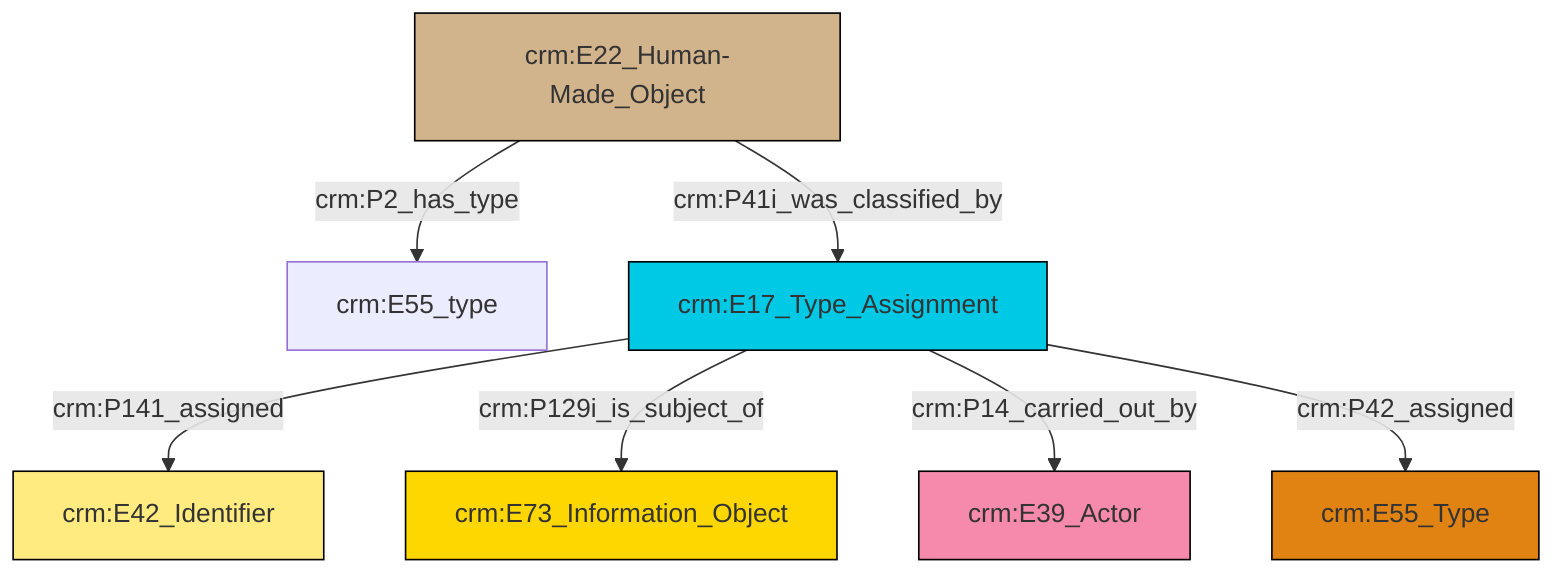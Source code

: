 graph TD
classDef Literal fill:#f2f2f2,stroke:#000000;
classDef CRM_Entity fill:#FFFFFF,stroke:#000000;
classDef Temporal_Entity fill:#00C9E6, stroke:#000000;
classDef Type fill:#E18312, stroke:#000000;
classDef Time-Span fill:#2C9C91, stroke:#000000;
classDef Appellation fill:#FFEB7F, stroke:#000000;
classDef Place fill:#008836, stroke:#000000;
classDef Persistent_Item fill:#B266B2, stroke:#000000;
classDef Conceptual_Object fill:#FFD700, stroke:#000000;
classDef Physical_Thing fill:#D2B48C, stroke:#000000;
classDef Actor fill:#f58aad, stroke:#000000;
classDef PC_Classes fill:#4ce600, stroke:#000000;
classDef Multi fill:#cccccc,stroke:#000000;

0["crm:E22_Human-Made_Object"]:::Physical_Thing -->|crm:P2_has_type| 1["crm:E55_type"]:::Default
0["crm:E22_Human-Made_Object"]:::Physical_Thing -->|crm:P41i_was_classified_by| 3["crm:E17_Type_Assignment"]:::Temporal_Entity
3["crm:E17_Type_Assignment"]:::Temporal_Entity -->|crm:P141_assigned| 4["crm:E42_Identifier"]:::Appellation
3["crm:E17_Type_Assignment"]:::Temporal_Entity -->|crm:P129i_is_subject_of| 5["crm:E73_Information_Object"]:::Conceptual_Object
3["crm:E17_Type_Assignment"]:::Temporal_Entity -->|crm:P14_carried_out_by| 6["crm:E39_Actor"]:::Actor
3["crm:E17_Type_Assignment"]:::Temporal_Entity -->|crm:P42_assigned| 10["crm:E55_Type"]:::Type